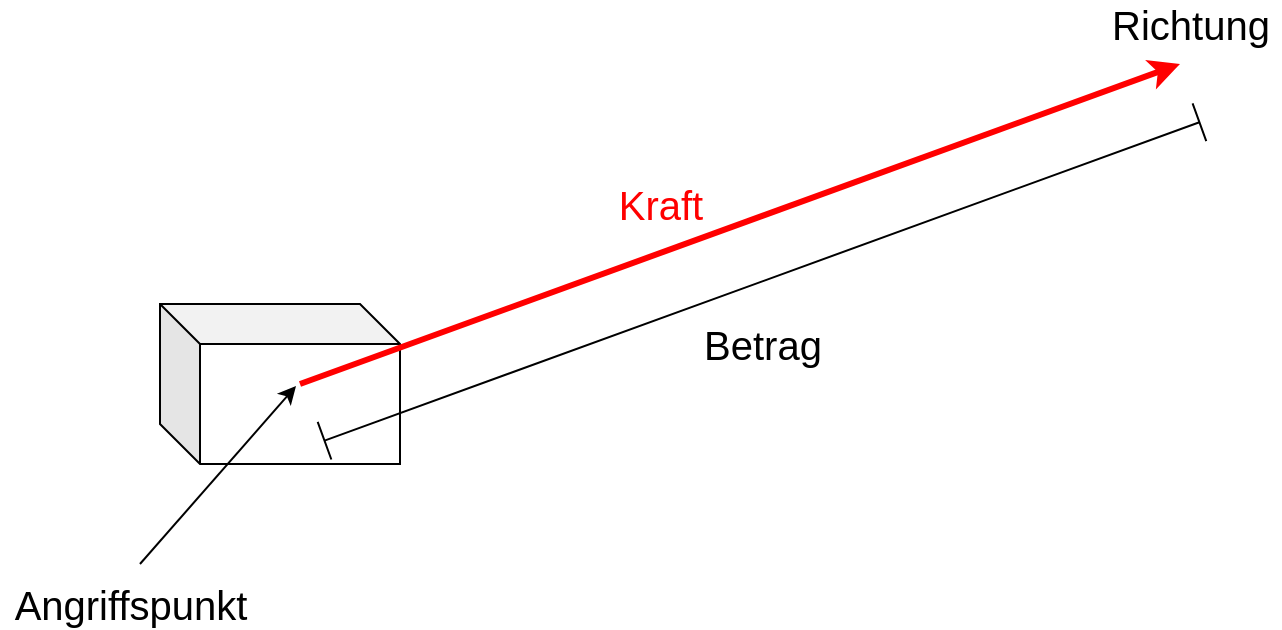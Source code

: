 <mxfile version="17.2.4" type="device"><diagram id="Bx6dqjNNbZHg-C8bidwP" name="Seite-1"><mxGraphModel dx="1018" dy="681" grid="1" gridSize="10" guides="1" tooltips="1" connect="1" arrows="1" fold="1" page="1" pageScale="1" pageWidth="827" pageHeight="1169" math="0" shadow="0"><root><mxCell id="0"/><mxCell id="1" parent="0"/><mxCell id="6zy0XaimdDVuWiTYk28w-3" value="" style="shape=cube;whiteSpace=wrap;html=1;boundedLbl=1;backgroundOutline=1;darkOpacity=0.05;darkOpacity2=0.1;" vertex="1" parent="1"><mxGeometry x="130" y="400" width="120" height="80" as="geometry"/></mxCell><mxCell id="uH1mkGMLBATnrYym11Jr-1" value="" style="endArrow=classic;html=1;rounded=0;strokeWidth=3;strokeColor=#FF0000;" parent="1" edge="1"><mxGeometry width="50" height="50" relative="1" as="geometry"><mxPoint x="200" y="440" as="sourcePoint"/><mxPoint x="640" y="280" as="targetPoint"/></mxGeometry></mxCell><mxCell id="6zy0XaimdDVuWiTYk28w-4" value="&lt;font style=&quot;font-size: 20px&quot;&gt;Angriffspunkt&lt;/font&gt;" style="text;html=1;resizable=0;autosize=1;align=center;verticalAlign=middle;points=[];fillColor=none;strokeColor=none;rounded=0;" vertex="1" parent="1"><mxGeometry x="50" y="540" width="130" height="20" as="geometry"/></mxCell><mxCell id="6zy0XaimdDVuWiTYk28w-1" value="" style="endArrow=classic;html=1;rounded=0;" edge="1" parent="1"><mxGeometry width="50" height="50" relative="1" as="geometry"><mxPoint x="120" y="530" as="sourcePoint"/><mxPoint x="198" y="441" as="targetPoint"/></mxGeometry></mxCell><mxCell id="6zy0XaimdDVuWiTYk28w-5" value="&lt;font style=&quot;font-size: 20px&quot;&gt;Kraft&lt;/font&gt;" style="text;html=1;resizable=0;autosize=1;align=center;verticalAlign=middle;points=[];fillColor=none;strokeColor=none;rounded=0;fontColor=#FF0000;" vertex="1" parent="1"><mxGeometry x="350" y="340" width="60" height="20" as="geometry"/></mxCell><mxCell id="6zy0XaimdDVuWiTYk28w-6" value="" style="shape=crossbar;whiteSpace=wrap;html=1;rounded=1;fontSize=20;rotation=-20;" vertex="1" parent="1"><mxGeometry x="198.22" y="378.73" width="465.53" height="20" as="geometry"/></mxCell><mxCell id="6zy0XaimdDVuWiTYk28w-7" value="&lt;font style=&quot;font-size: 20px&quot;&gt;Betrag&lt;/font&gt;" style="text;html=1;resizable=0;autosize=1;align=center;verticalAlign=middle;points=[];fillColor=none;strokeColor=none;rounded=0;" vertex="1" parent="1"><mxGeometry x="395.99" y="410" width="70" height="20" as="geometry"/></mxCell><mxCell id="6zy0XaimdDVuWiTYk28w-8" value="&lt;font style=&quot;font-size: 20px&quot;&gt;Richtung&lt;/font&gt;" style="text;html=1;resizable=0;autosize=1;align=center;verticalAlign=middle;points=[];fillColor=none;strokeColor=none;rounded=0;" vertex="1" parent="1"><mxGeometry x="600" y="250" width="90" height="20" as="geometry"/></mxCell></root></mxGraphModel></diagram></mxfile>
